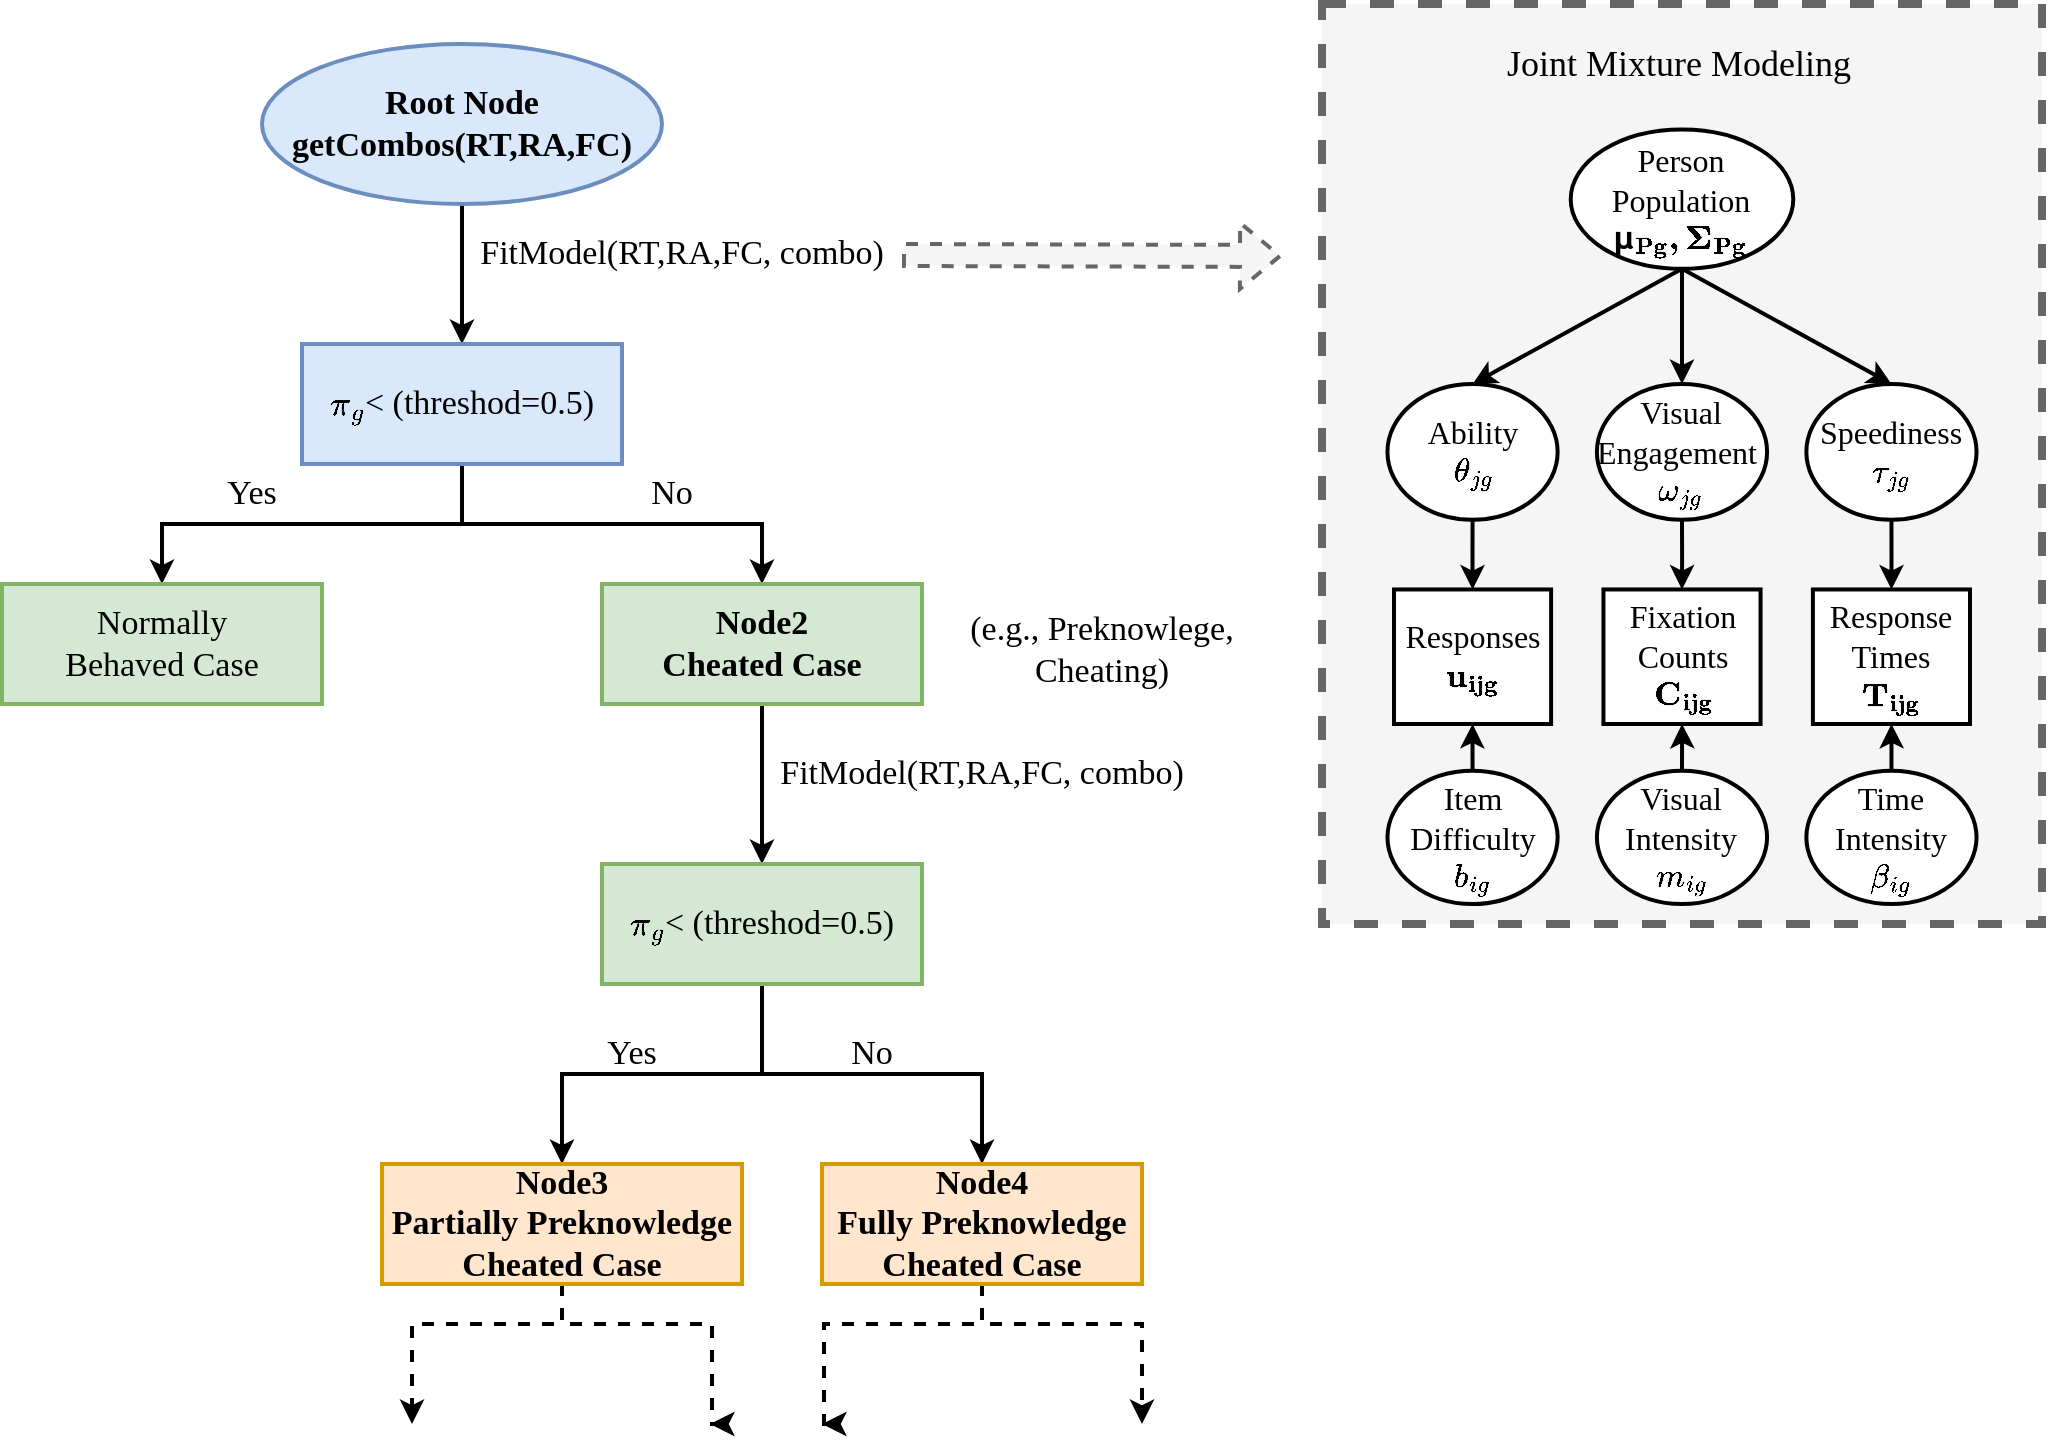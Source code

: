 <mxfile version="24.7.7" pages="3">
  <diagram name="Model Diagram" id="ku3VJI9c7UnODlbMuwZV">
    <mxGraphModel dx="1613" dy="1083" grid="1" gridSize="10" guides="1" tooltips="1" connect="1" arrows="1" fold="1" page="1" pageScale="1" pageWidth="827" pageHeight="1169" math="1" shadow="0">
      <root>
        <mxCell id="0" />
        <mxCell id="1" parent="0" />
        <mxCell id="CMOBdedSrL2Xa0OibJcl-4" value="" style="edgeStyle=orthogonalEdgeStyle;rounded=0;orthogonalLoop=1;jettySize=auto;html=1;fontFamily=Times New Roman;fontSize=17;strokeWidth=2;" parent="1" source="CMOBdedSrL2Xa0OibJcl-1" target="CMOBdedSrL2Xa0OibJcl-3" edge="1">
          <mxGeometry relative="1" as="geometry" />
        </mxCell>
        <mxCell id="CMOBdedSrL2Xa0OibJcl-1" value="Root Node&lt;br style=&quot;font-size: 17px;&quot;&gt;getCombos(RT,RA,FC)" style="ellipse;whiteSpace=wrap;html=1;fontFamily=Times New Roman;fontSize=17;strokeWidth=2;fontStyle=1;fillColor=#dae8fc;strokeColor=#6c8ebf;" parent="1" vertex="1">
          <mxGeometry x="220" y="60" width="200" height="80" as="geometry" />
        </mxCell>
        <mxCell id="CMOBdedSrL2Xa0OibJcl-2" value="FitModel(RT,RA,FC, combo)" style="text;html=1;align=center;verticalAlign=middle;whiteSpace=wrap;rounded=0;fontFamily=Times New Roman;fontSize=17;strokeWidth=2;" parent="1" vertex="1">
          <mxGeometry x="320" y="150" width="220" height="30" as="geometry" />
        </mxCell>
        <mxCell id="CMOBdedSrL2Xa0OibJcl-6" value="" style="edgeStyle=orthogonalEdgeStyle;rounded=0;orthogonalLoop=1;jettySize=auto;html=1;fontFamily=Times New Roman;fontSize=17;strokeWidth=2;" parent="1" source="CMOBdedSrL2Xa0OibJcl-3" target="CMOBdedSrL2Xa0OibJcl-5" edge="1">
          <mxGeometry relative="1" as="geometry" />
        </mxCell>
        <mxCell id="CMOBdedSrL2Xa0OibJcl-8" value="" style="edgeStyle=orthogonalEdgeStyle;rounded=0;orthogonalLoop=1;jettySize=auto;html=1;fontFamily=Times New Roman;fontSize=17;strokeWidth=2;" parent="1" source="CMOBdedSrL2Xa0OibJcl-3" target="CMOBdedSrL2Xa0OibJcl-7" edge="1">
          <mxGeometry relative="1" as="geometry" />
        </mxCell>
        <mxCell id="CMOBdedSrL2Xa0OibJcl-3" value="`\pi_g`&amp;lt; (threshod=0.5)" style="whiteSpace=wrap;html=1;fontSize=17;fontFamily=Times New Roman;strokeWidth=2;fillColor=#dae8fc;strokeColor=#6c8ebf;" parent="1" vertex="1">
          <mxGeometry x="240" y="210" width="160" height="60" as="geometry" />
        </mxCell>
        <mxCell id="CMOBdedSrL2Xa0OibJcl-5" value="Normally&lt;br style=&quot;font-size: 17px;&quot;&gt;Behaved Case" style="whiteSpace=wrap;html=1;fontSize=17;fontFamily=Times New Roman;strokeWidth=2;fillColor=#d5e8d4;strokeColor=#82b366;" parent="1" vertex="1">
          <mxGeometry x="90" y="330" width="160" height="60" as="geometry" />
        </mxCell>
        <mxCell id="CMOBdedSrL2Xa0OibJcl-10" value="" style="edgeStyle=orthogonalEdgeStyle;rounded=0;orthogonalLoop=1;jettySize=auto;html=1;fontFamily=Times New Roman;fontSize=17;strokeWidth=2;" parent="1" source="CMOBdedSrL2Xa0OibJcl-7" target="CMOBdedSrL2Xa0OibJcl-9" edge="1">
          <mxGeometry relative="1" as="geometry" />
        </mxCell>
        <mxCell id="CMOBdedSrL2Xa0OibJcl-7" value="Node2&lt;br style=&quot;font-size: 17px;&quot;&gt;Cheated Case" style="whiteSpace=wrap;html=1;fontSize=17;fontFamily=Times New Roman;strokeWidth=2;fontStyle=1;fillColor=#d5e8d4;strokeColor=#82b366;" parent="1" vertex="1">
          <mxGeometry x="390" y="330" width="160" height="60" as="geometry" />
        </mxCell>
        <mxCell id="CMOBdedSrL2Xa0OibJcl-12" value="" style="edgeStyle=orthogonalEdgeStyle;rounded=0;orthogonalLoop=1;jettySize=auto;html=1;fontFamily=Times New Roman;fontSize=17;strokeWidth=2;" parent="1" source="CMOBdedSrL2Xa0OibJcl-9" target="CMOBdedSrL2Xa0OibJcl-11" edge="1">
          <mxGeometry relative="1" as="geometry" />
        </mxCell>
        <mxCell id="CMOBdedSrL2Xa0OibJcl-14" value="" style="edgeStyle=orthogonalEdgeStyle;rounded=0;orthogonalLoop=1;jettySize=auto;html=1;fontFamily=Times New Roman;fontSize=17;strokeWidth=2;" parent="1" source="CMOBdedSrL2Xa0OibJcl-9" target="CMOBdedSrL2Xa0OibJcl-13" edge="1">
          <mxGeometry relative="1" as="geometry" />
        </mxCell>
        <mxCell id="CMOBdedSrL2Xa0OibJcl-9" value="`\pi_g`&amp;lt; (threshod=0.5)" style="whiteSpace=wrap;html=1;fontSize=17;fontFamily=Times New Roman;strokeWidth=2;fillColor=#d5e8d4;strokeColor=#82b366;" parent="1" vertex="1">
          <mxGeometry x="390" y="470" width="160" height="60" as="geometry" />
        </mxCell>
        <mxCell id="CMOBdedSrL2Xa0OibJcl-29" value="" style="edgeStyle=orthogonalEdgeStyle;rounded=0;orthogonalLoop=1;jettySize=auto;html=1;fontSize=11;strokeWidth=2;dashed=1;" parent="1" source="CMOBdedSrL2Xa0OibJcl-11" edge="1">
          <mxGeometry relative="1" as="geometry">
            <mxPoint x="295" y="750" as="targetPoint" />
            <Array as="points">
              <mxPoint x="370" y="700" />
              <mxPoint x="295" y="700" />
            </Array>
          </mxGeometry>
        </mxCell>
        <mxCell id="CMOBdedSrL2Xa0OibJcl-31" value="" style="edgeStyle=orthogonalEdgeStyle;rounded=0;orthogonalLoop=1;jettySize=auto;html=1;fontSize=11;strokeWidth=2;dashed=1;" parent="1" source="CMOBdedSrL2Xa0OibJcl-11" edge="1">
          <mxGeometry relative="1" as="geometry">
            <mxPoint x="444" y="750" as="targetPoint" />
            <Array as="points">
              <mxPoint x="370" y="700" />
              <mxPoint x="445" y="700" />
              <mxPoint x="445" y="750" />
            </Array>
          </mxGeometry>
        </mxCell>
        <mxCell id="CMOBdedSrL2Xa0OibJcl-11" value="Node3&lt;br style=&quot;font-size: 17px;&quot;&gt;Partially Preknowledge&lt;br style=&quot;font-size: 17px;&quot;&gt;Cheated Case" style="whiteSpace=wrap;html=1;fontSize=17;fontFamily=Times New Roman;strokeWidth=2;fontStyle=1;fillColor=#ffe6cc;strokeColor=#d79b00;" parent="1" vertex="1">
          <mxGeometry x="280" y="620" width="180" height="60" as="geometry" />
        </mxCell>
        <mxCell id="CMOBdedSrL2Xa0OibJcl-39" value="" style="edgeStyle=orthogonalEdgeStyle;rounded=0;orthogonalLoop=1;jettySize=auto;html=1;fontSize=11;strokeWidth=2;dashed=1;" parent="1" source="CMOBdedSrL2Xa0OibJcl-13" edge="1">
          <mxGeometry relative="1" as="geometry">
            <mxPoint x="500" y="750" as="targetPoint" />
            <Array as="points">
              <mxPoint x="580" y="700" />
              <mxPoint x="501" y="700" />
              <mxPoint x="501" y="750" />
            </Array>
          </mxGeometry>
        </mxCell>
        <mxCell id="CMOBdedSrL2Xa0OibJcl-41" value="" style="edgeStyle=orthogonalEdgeStyle;rounded=0;orthogonalLoop=1;jettySize=auto;html=1;fontSize=11;strokeWidth=2;dashed=1;" parent="1" source="CMOBdedSrL2Xa0OibJcl-13" edge="1">
          <mxGeometry relative="1" as="geometry">
            <mxPoint x="660" y="750" as="targetPoint" />
            <Array as="points">
              <mxPoint x="580" y="700" />
              <mxPoint x="660" y="700" />
            </Array>
          </mxGeometry>
        </mxCell>
        <mxCell id="CMOBdedSrL2Xa0OibJcl-13" value="Node4&lt;br style=&quot;font-size: 17px;&quot;&gt;Fully Preknowledge&lt;br style=&quot;font-size: 17px;&quot;&gt;Cheated Case" style="whiteSpace=wrap;html=1;fontSize=17;fontFamily=Times New Roman;strokeWidth=2;fontStyle=1;fillColor=#ffe6cc;strokeColor=#d79b00;" parent="1" vertex="1">
          <mxGeometry x="500" y="620" width="160" height="60" as="geometry" />
        </mxCell>
        <mxCell id="CMOBdedSrL2Xa0OibJcl-15" value="(e.g., Preknowlege, Cheating)" style="text;html=1;align=center;verticalAlign=middle;whiteSpace=wrap;rounded=0;fontFamily=Times New Roman;fontSize=17;strokeWidth=2;" parent="1" vertex="1">
          <mxGeometry x="560" y="350" width="160" height="25" as="geometry" />
        </mxCell>
        <mxCell id="CMOBdedSrL2Xa0OibJcl-16" value="FitModel(RT,RA,FC, combo)" style="text;html=1;align=center;verticalAlign=middle;whiteSpace=wrap;rounded=0;fontFamily=Times New Roman;fontSize=17;strokeWidth=2;" parent="1" vertex="1">
          <mxGeometry x="475" y="410" width="210" height="30" as="geometry" />
        </mxCell>
        <mxCell id="CMOBdedSrL2Xa0OibJcl-18" value="Yes" style="text;html=1;align=center;verticalAlign=middle;whiteSpace=wrap;rounded=0;fontFamily=Times New Roman;fontSize=17;strokeWidth=2;" parent="1" vertex="1">
          <mxGeometry x="190" y="270" width="50" height="30" as="geometry" />
        </mxCell>
        <mxCell id="CMOBdedSrL2Xa0OibJcl-19" value="No" style="text;html=1;align=center;verticalAlign=middle;whiteSpace=wrap;rounded=0;fontFamily=Times New Roman;fontSize=17;strokeWidth=2;" parent="1" vertex="1">
          <mxGeometry x="400" y="270" width="50" height="30" as="geometry" />
        </mxCell>
        <mxCell id="CMOBdedSrL2Xa0OibJcl-20" value="Yes" style="text;html=1;align=center;verticalAlign=middle;whiteSpace=wrap;rounded=0;fontFamily=Times New Roman;fontSize=17;strokeWidth=2;" parent="1" vertex="1">
          <mxGeometry x="380" y="550" width="50" height="30" as="geometry" />
        </mxCell>
        <mxCell id="CMOBdedSrL2Xa0OibJcl-21" value="No" style="text;html=1;align=center;verticalAlign=middle;whiteSpace=wrap;rounded=0;fontFamily=Times New Roman;fontSize=17;strokeWidth=2;" parent="1" vertex="1">
          <mxGeometry x="500" y="550" width="50" height="30" as="geometry" />
        </mxCell>
        <mxCell id="1ayt2ysLPLX0P73qI2RJ-2" value="" style="rounded=0;whiteSpace=wrap;html=1;strokeWidth=4;fillColor=#f5f5f5;dashed=1;shadow=0;fontColor=#333333;strokeColor=#666666;" vertex="1" parent="1">
          <mxGeometry x="750" y="40" width="360" height="460" as="geometry" />
        </mxCell>
        <mxCell id="1ayt2ysLPLX0P73qI2RJ-3" value="" style="rounded=0;orthogonalLoop=1;jettySize=auto;html=1;strokeWidth=2;entryX=0.5;entryY=0;entryDx=0;entryDy=0;exitX=0.5;exitY=1;exitDx=0;exitDy=0;" edge="1" parent="1" source="1ayt2ysLPLX0P73qI2RJ-6" target="1ayt2ysLPLX0P73qI2RJ-8">
          <mxGeometry relative="1" as="geometry" />
        </mxCell>
        <mxCell id="1ayt2ysLPLX0P73qI2RJ-4" style="rounded=0;orthogonalLoop=1;jettySize=auto;html=1;entryX=0.5;entryY=0;entryDx=0;entryDy=0;strokeWidth=2;exitX=0.5;exitY=1;exitDx=0;exitDy=0;" edge="1" parent="1" source="1ayt2ysLPLX0P73qI2RJ-6" target="1ayt2ysLPLX0P73qI2RJ-10">
          <mxGeometry relative="1" as="geometry" />
        </mxCell>
        <mxCell id="1ayt2ysLPLX0P73qI2RJ-5" style="rounded=0;orthogonalLoop=1;jettySize=auto;html=1;entryX=0.5;entryY=0;entryDx=0;entryDy=0;strokeWidth=2;exitX=0.5;exitY=1;exitDx=0;exitDy=0;" edge="1" parent="1" source="1ayt2ysLPLX0P73qI2RJ-6" target="1ayt2ysLPLX0P73qI2RJ-12">
          <mxGeometry relative="1" as="geometry" />
        </mxCell>
        <mxCell id="1ayt2ysLPLX0P73qI2RJ-6" value="&lt;font style=&quot;font-size: 16px;&quot; face=&quot;Times New Roman&quot;&gt;Person &lt;br style=&quot;font-size: 16px;&quot;&gt;Population&lt;/font&gt;&lt;div style=&quot;font-size: 16px;&quot;&gt;&lt;font style=&quot;font-size: 16px;&quot; face=&quot;Times New Roman&quot;&gt;`\mathbf{\mu_{Pg},\Sigma_{Pg}}`&lt;/font&gt;&lt;/div&gt;" style="ellipse;whiteSpace=wrap;html=1;fontSize=16;strokeWidth=2;" vertex="1" parent="1">
          <mxGeometry x="874.364" y="102.727" width="111.273" height="69.697" as="geometry" />
        </mxCell>
        <mxCell id="1ayt2ysLPLX0P73qI2RJ-7" value="" style="edgeStyle=orthogonalEdgeStyle;rounded=0;orthogonalLoop=1;jettySize=auto;html=1;strokeWidth=2;" edge="1" parent="1" source="1ayt2ysLPLX0P73qI2RJ-8" target="1ayt2ysLPLX0P73qI2RJ-13">
          <mxGeometry relative="1" as="geometry" />
        </mxCell>
        <mxCell id="1ayt2ysLPLX0P73qI2RJ-8" value="&lt;font style=&quot;font-size: 16px;&quot; face=&quot;Times New Roman&quot;&gt;Ability&lt;br style=&quot;font-size: 16px;&quot;&gt;`\theta_{jg}`&lt;/font&gt;" style="ellipse;whiteSpace=wrap;html=1;fontSize=16;strokeWidth=2;" vertex="1" parent="1">
          <mxGeometry x="782.73" y="230" width="85.09" height="67.88" as="geometry" />
        </mxCell>
        <mxCell id="1ayt2ysLPLX0P73qI2RJ-9" style="edgeStyle=orthogonalEdgeStyle;rounded=0;orthogonalLoop=1;jettySize=auto;html=1;entryX=0.5;entryY=0;entryDx=0;entryDy=0;strokeWidth=2;" edge="1" parent="1" source="1ayt2ysLPLX0P73qI2RJ-10" target="1ayt2ysLPLX0P73qI2RJ-14">
          <mxGeometry relative="1" as="geometry" />
        </mxCell>
        <mxCell id="1ayt2ysLPLX0P73qI2RJ-10" value="&lt;font style=&quot;font-size: 16px;&quot; face=&quot;Times New Roman&quot;&gt;Visual&lt;br style=&quot;font-size: 16px;&quot;&gt;Engagement&amp;nbsp;&lt;br style=&quot;font-size: 16px;&quot;&gt;`\omega_{jg}`&lt;/font&gt;" style="ellipse;whiteSpace=wrap;html=1;fontSize=16;strokeWidth=2;" vertex="1" parent="1">
          <mxGeometry x="887.45" y="230" width="85.09" height="67.88" as="geometry" />
        </mxCell>
        <mxCell id="1ayt2ysLPLX0P73qI2RJ-11" style="edgeStyle=orthogonalEdgeStyle;rounded=0;orthogonalLoop=1;jettySize=auto;html=1;entryX=0.5;entryY=0;entryDx=0;entryDy=0;strokeWidth=2;" edge="1" parent="1" source="1ayt2ysLPLX0P73qI2RJ-12" target="1ayt2ysLPLX0P73qI2RJ-15">
          <mxGeometry relative="1" as="geometry" />
        </mxCell>
        <mxCell id="1ayt2ysLPLX0P73qI2RJ-12" value="&lt;font style=&quot;font-size: 16px;&quot; face=&quot;Times New Roman&quot;&gt;Speediness&lt;br style=&quot;font-size: 16px;&quot;&gt;`\tau_{jg}`&lt;/font&gt;" style="ellipse;whiteSpace=wrap;html=1;fontSize=16;strokeWidth=2;" vertex="1" parent="1">
          <mxGeometry x="992.18" y="230" width="85.09" height="67.88" as="geometry" />
        </mxCell>
        <mxCell id="1ayt2ysLPLX0P73qI2RJ-13" value="Responses&lt;br style=&quot;font-size: 16px;&quot;&gt;`\mathbf{u_{ijg}}`" style="whiteSpace=wrap;html=1;fontSize=16;strokeWidth=2;fontFamily=Times New Roman;" vertex="1" parent="1">
          <mxGeometry x="786" y="332.73" width="78.55" height="67.27" as="geometry" />
        </mxCell>
        <mxCell id="1ayt2ysLPLX0P73qI2RJ-14" value="Fixation Counts&lt;br style=&quot;font-size: 16px;&quot;&gt;`\mathbf{C_{ijg}}`" style="whiteSpace=wrap;html=1;fontSize=16;strokeWidth=2;fontFamily=Times New Roman;" vertex="1" parent="1">
          <mxGeometry x="890.73" y="332.73" width="78.55" height="67.27" as="geometry" />
        </mxCell>
        <mxCell id="1ayt2ysLPLX0P73qI2RJ-15" value="Response Times&lt;br style=&quot;font-size: 16px;&quot;&gt;`\mathbf{T_{ijg}}`" style="whiteSpace=wrap;html=1;fontSize=16;strokeWidth=2;fontFamily=Times New Roman;" vertex="1" parent="1">
          <mxGeometry x="995.45" y="332.73" width="78.55" height="67.27" as="geometry" />
        </mxCell>
        <mxCell id="1ayt2ysLPLX0P73qI2RJ-16" style="edgeStyle=orthogonalEdgeStyle;rounded=0;orthogonalLoop=1;jettySize=auto;html=1;entryX=0.5;entryY=1;entryDx=0;entryDy=0;strokeWidth=2;" edge="1" parent="1" source="1ayt2ysLPLX0P73qI2RJ-17" target="1ayt2ysLPLX0P73qI2RJ-13">
          <mxGeometry relative="1" as="geometry" />
        </mxCell>
        <mxCell id="1ayt2ysLPLX0P73qI2RJ-17" value="&lt;font style=&quot;font-size: 16px;&quot; face=&quot;Times New Roman&quot;&gt;Item&lt;br style=&quot;font-size: 16px;&quot;&gt;Difficulty&lt;br style=&quot;font-size: 16px;&quot;&gt;`\b_{ig}`&lt;/font&gt;" style="ellipse;whiteSpace=wrap;html=1;fontSize=16;strokeWidth=2;" vertex="1" parent="1">
          <mxGeometry x="782.73" y="423.33" width="85.09" height="66.67" as="geometry" />
        </mxCell>
        <mxCell id="1ayt2ysLPLX0P73qI2RJ-18" style="edgeStyle=orthogonalEdgeStyle;rounded=0;orthogonalLoop=1;jettySize=auto;html=1;entryX=0.5;entryY=1;entryDx=0;entryDy=0;strokeWidth=2;" edge="1" parent="1" source="1ayt2ysLPLX0P73qI2RJ-19" target="1ayt2ysLPLX0P73qI2RJ-14">
          <mxGeometry relative="1" as="geometry" />
        </mxCell>
        <mxCell id="1ayt2ysLPLX0P73qI2RJ-19" value="&lt;span style=&quot;font-family: &amp;quot;Times New Roman&amp;quot;; font-size: 16px;&quot;&gt;Visual&lt;/span&gt;&lt;br style=&quot;font-family: &amp;quot;Times New Roman&amp;quot;; font-size: 16px;&quot;&gt;&lt;font style=&quot;font-size: 16px;&quot; face=&quot;Times New Roman&quot;&gt;Intensity&lt;/font&gt;&lt;br style=&quot;font-family: &amp;quot;Times New Roman&amp;quot;; font-size: 16px;&quot;&gt;&lt;span style=&quot;font-family: &amp;quot;Times New Roman&amp;quot;; font-size: 16px;&quot;&gt;`\m_{ig}`&lt;/span&gt;" style="ellipse;whiteSpace=wrap;html=1;fontSize=16;strokeWidth=2;" vertex="1" parent="1">
          <mxGeometry x="887.45" y="423.33" width="85.09" height="66.67" as="geometry" />
        </mxCell>
        <mxCell id="1ayt2ysLPLX0P73qI2RJ-20" style="edgeStyle=orthogonalEdgeStyle;rounded=0;orthogonalLoop=1;jettySize=auto;html=1;entryX=0.5;entryY=1;entryDx=0;entryDy=0;strokeWidth=2;" edge="1" parent="1" source="1ayt2ysLPLX0P73qI2RJ-21" target="1ayt2ysLPLX0P73qI2RJ-15">
          <mxGeometry relative="1" as="geometry" />
        </mxCell>
        <mxCell id="1ayt2ysLPLX0P73qI2RJ-21" value="&lt;font style=&quot;font-size: 16px;&quot; face=&quot;Times New Roman&quot;&gt;Time&lt;/font&gt;&lt;br style=&quot;font-family: &amp;quot;Times New Roman&amp;quot;; font-size: 16px;&quot;&gt;&lt;font style=&quot;font-size: 16px;&quot; face=&quot;Times New Roman&quot;&gt;Intensity&lt;/font&gt;&lt;br style=&quot;font-family: &amp;quot;Times New Roman&amp;quot;; font-size: 16px;&quot;&gt;&lt;span style=&quot;font-family: &amp;quot;Times New Roman&amp;quot;; font-size: 16px;&quot;&gt;`\beta_{ig}`&lt;/span&gt;" style="ellipse;whiteSpace=wrap;html=1;fontSize=16;strokeWidth=2;" vertex="1" parent="1">
          <mxGeometry x="992.18" y="423.33" width="85.09" height="66.67" as="geometry" />
        </mxCell>
        <mxCell id="1ayt2ysLPLX0P73qI2RJ-22" value="Joint Mixture Modeling" style="text;html=1;align=center;verticalAlign=middle;whiteSpace=wrap;rounded=0;strokeWidth=1;fontSize=18;fontFamily=Times New Roman;" vertex="1" parent="1">
          <mxGeometry x="836.73" y="60.91" width="183.27" height="19.09" as="geometry" />
        </mxCell>
        <mxCell id="1ayt2ysLPLX0P73qI2RJ-25" value="" style="shape=flexArrow;endArrow=classic;html=1;rounded=0;dashed=1;strokeWidth=2;exitX=1;exitY=0.25;exitDx=0;exitDy=0;fillColor=#f5f5f5;strokeColor=#666666;" edge="1" parent="1">
          <mxGeometry width="50" height="50" relative="1" as="geometry">
            <mxPoint x="540.0" y="165.5" as="sourcePoint" />
            <mxPoint x="730" y="166" as="targetPoint" />
          </mxGeometry>
        </mxCell>
      </root>
    </mxGraphModel>
  </diagram>
  <diagram id="emMnHt2xpS3r89TOOiFs" name="Joint Mixture Model">
    <mxGraphModel dx="141" dy="650" grid="1" gridSize="10" guides="1" tooltips="1" connect="1" arrows="1" fold="1" page="1" pageScale="1" pageWidth="827" pageHeight="1169" math="1" shadow="0">
      <root>
        <mxCell id="0" />
        <mxCell id="1" parent="0" />
        <mxCell id="hSbfYCOrTLvdzS5Nhv8W-3" value="" style="group" vertex="1" connectable="0" parent="1">
          <mxGeometry x="1020" y="110" width="550" height="660" as="geometry" />
        </mxCell>
        <mxCell id="hSbfYCOrTLvdzS5Nhv8W-1" value="" style="rounded=1;whiteSpace=wrap;html=1;strokeWidth=4;fillColor=none;dashed=1;shadow=0;" vertex="1" parent="hSbfYCOrTLvdzS5Nhv8W-3">
          <mxGeometry width="550" height="660" as="geometry" />
        </mxCell>
        <mxCell id="6rod3PCQiAoxj2vZqIgt-3" value="" style="rounded=0;orthogonalLoop=1;jettySize=auto;html=1;strokeWidth=2;entryX=0.5;entryY=0;entryDx=0;entryDy=0;exitX=0.5;exitY=1;exitDx=0;exitDy=0;" parent="hSbfYCOrTLvdzS5Nhv8W-3" source="6rod3PCQiAoxj2vZqIgt-1" target="6rod3PCQiAoxj2vZqIgt-2" edge="1">
          <mxGeometry relative="1" as="geometry" />
        </mxCell>
        <mxCell id="6rod3PCQiAoxj2vZqIgt-6" style="rounded=0;orthogonalLoop=1;jettySize=auto;html=1;entryX=0.5;entryY=0;entryDx=0;entryDy=0;strokeWidth=2;exitX=0.5;exitY=1;exitDx=0;exitDy=0;" parent="hSbfYCOrTLvdzS5Nhv8W-3" source="6rod3PCQiAoxj2vZqIgt-1" target="6rod3PCQiAoxj2vZqIgt-5" edge="1">
          <mxGeometry relative="1" as="geometry" />
        </mxCell>
        <mxCell id="6rod3PCQiAoxj2vZqIgt-8" style="rounded=0;orthogonalLoop=1;jettySize=auto;html=1;entryX=0.5;entryY=0;entryDx=0;entryDy=0;strokeWidth=2;exitX=0.5;exitY=1;exitDx=0;exitDy=0;" parent="hSbfYCOrTLvdzS5Nhv8W-3" source="6rod3PCQiAoxj2vZqIgt-1" target="6rod3PCQiAoxj2vZqIgt-7" edge="1">
          <mxGeometry relative="1" as="geometry" />
        </mxCell>
        <mxCell id="6rod3PCQiAoxj2vZqIgt-1" value="&lt;font style=&quot;font-size: 16px;&quot; face=&quot;Times New Roman&quot;&gt;Person &lt;br&gt;Population&lt;/font&gt;&lt;div&gt;&lt;font style=&quot;&quot; face=&quot;Times New Roman&quot;&gt;`\mathbf{\mu_{Pg},\Sigma_{Pg}}`&lt;/font&gt;&lt;/div&gt;" style="ellipse;whiteSpace=wrap;html=1;fontSize=16;strokeWidth=2;" parent="hSbfYCOrTLvdzS5Nhv8W-3" vertex="1">
          <mxGeometry x="190" y="90" width="170" height="100" as="geometry" />
        </mxCell>
        <mxCell id="6rod3PCQiAoxj2vZqIgt-10" value="" style="edgeStyle=orthogonalEdgeStyle;rounded=0;orthogonalLoop=1;jettySize=auto;html=1;strokeWidth=2;" parent="hSbfYCOrTLvdzS5Nhv8W-3" source="6rod3PCQiAoxj2vZqIgt-2" target="6rod3PCQiAoxj2vZqIgt-9" edge="1">
          <mxGeometry relative="1" as="geometry" />
        </mxCell>
        <mxCell id="6rod3PCQiAoxj2vZqIgt-2" value="&lt;font face=&quot;Times New Roman&quot;&gt;Ability&lt;br&gt;`\theta_{jg}`&lt;/font&gt;" style="ellipse;whiteSpace=wrap;html=1;fontSize=16;strokeWidth=2;" parent="hSbfYCOrTLvdzS5Nhv8W-3" vertex="1">
          <mxGeometry x="50" y="290" width="130" height="80" as="geometry" />
        </mxCell>
        <mxCell id="6rod3PCQiAoxj2vZqIgt-12" style="edgeStyle=orthogonalEdgeStyle;rounded=0;orthogonalLoop=1;jettySize=auto;html=1;entryX=0.5;entryY=0;entryDx=0;entryDy=0;strokeWidth=2;" parent="hSbfYCOrTLvdzS5Nhv8W-3" source="6rod3PCQiAoxj2vZqIgt-5" target="6rod3PCQiAoxj2vZqIgt-11" edge="1">
          <mxGeometry relative="1" as="geometry" />
        </mxCell>
        <mxCell id="6rod3PCQiAoxj2vZqIgt-5" value="&lt;font face=&quot;Times New Roman&quot;&gt;Visual&lt;br&gt;Engagement&amp;nbsp;&lt;br&gt;`\omega_{jg}`&lt;/font&gt;" style="ellipse;whiteSpace=wrap;html=1;fontSize=16;strokeWidth=2;" parent="hSbfYCOrTLvdzS5Nhv8W-3" vertex="1">
          <mxGeometry x="210" y="290" width="130" height="80" as="geometry" />
        </mxCell>
        <mxCell id="6rod3PCQiAoxj2vZqIgt-14" style="edgeStyle=orthogonalEdgeStyle;rounded=0;orthogonalLoop=1;jettySize=auto;html=1;entryX=0.5;entryY=0;entryDx=0;entryDy=0;strokeWidth=2;" parent="hSbfYCOrTLvdzS5Nhv8W-3" source="6rod3PCQiAoxj2vZqIgt-7" target="6rod3PCQiAoxj2vZqIgt-13" edge="1">
          <mxGeometry relative="1" as="geometry" />
        </mxCell>
        <mxCell id="6rod3PCQiAoxj2vZqIgt-7" value="&lt;font face=&quot;Times New Roman&quot;&gt;Speediness&lt;br&gt;`\tau_{jg}`&lt;/font&gt;" style="ellipse;whiteSpace=wrap;html=1;fontSize=16;strokeWidth=2;" parent="hSbfYCOrTLvdzS5Nhv8W-3" vertex="1">
          <mxGeometry x="370" y="290" width="130" height="80" as="geometry" />
        </mxCell>
        <mxCell id="6rod3PCQiAoxj2vZqIgt-9" value="Responses&lt;br&gt;`\mathbf{u_{ijg}}`" style="whiteSpace=wrap;html=1;fontSize=16;strokeWidth=2;fontFamily=Times New Roman;" parent="hSbfYCOrTLvdzS5Nhv8W-3" vertex="1">
          <mxGeometry x="55" y="420" width="120" height="60" as="geometry" />
        </mxCell>
        <mxCell id="6rod3PCQiAoxj2vZqIgt-11" value="Fixation Counts&lt;br&gt;`\mathbf{C_{ijg}}`" style="whiteSpace=wrap;html=1;fontSize=16;strokeWidth=2;fontFamily=Times New Roman;" parent="hSbfYCOrTLvdzS5Nhv8W-3" vertex="1">
          <mxGeometry x="215" y="420" width="120" height="60" as="geometry" />
        </mxCell>
        <mxCell id="6rod3PCQiAoxj2vZqIgt-13" value="Response Times&lt;br&gt;`\mathbf{T_{ijg}}`" style="whiteSpace=wrap;html=1;fontSize=16;strokeWidth=2;fontFamily=Times New Roman;" parent="hSbfYCOrTLvdzS5Nhv8W-3" vertex="1">
          <mxGeometry x="375" y="420" width="120" height="60" as="geometry" />
        </mxCell>
        <mxCell id="6rod3PCQiAoxj2vZqIgt-18" style="edgeStyle=orthogonalEdgeStyle;rounded=0;orthogonalLoop=1;jettySize=auto;html=1;entryX=0.5;entryY=1;entryDx=0;entryDy=0;strokeWidth=2;" parent="hSbfYCOrTLvdzS5Nhv8W-3" source="6rod3PCQiAoxj2vZqIgt-15" target="6rod3PCQiAoxj2vZqIgt-9" edge="1">
          <mxGeometry relative="1" as="geometry" />
        </mxCell>
        <mxCell id="6rod3PCQiAoxj2vZqIgt-15" value="&lt;font face=&quot;Times New Roman&quot;&gt;Item&lt;br&gt;Difficulty&lt;br&gt;`\b_{ig}`&lt;/font&gt;" style="ellipse;whiteSpace=wrap;html=1;fontSize=16;strokeWidth=2;" parent="hSbfYCOrTLvdzS5Nhv8W-3" vertex="1">
          <mxGeometry x="50" y="550" width="130" height="80" as="geometry" />
        </mxCell>
        <mxCell id="6rod3PCQiAoxj2vZqIgt-19" style="edgeStyle=orthogonalEdgeStyle;rounded=0;orthogonalLoop=1;jettySize=auto;html=1;entryX=0.5;entryY=1;entryDx=0;entryDy=0;strokeWidth=2;" parent="hSbfYCOrTLvdzS5Nhv8W-3" source="6rod3PCQiAoxj2vZqIgt-16" target="6rod3PCQiAoxj2vZqIgt-11" edge="1">
          <mxGeometry relative="1" as="geometry" />
        </mxCell>
        <mxCell id="6rod3PCQiAoxj2vZqIgt-16" value="&lt;span style=&quot;font-family: &amp;quot;Times New Roman&amp;quot;;&quot;&gt;Visual&lt;/span&gt;&lt;br style=&quot;font-family: &amp;quot;Times New Roman&amp;quot;;&quot;&gt;&lt;font face=&quot;Times New Roman&quot;&gt;Intensity&lt;/font&gt;&lt;br style=&quot;font-family: &amp;quot;Times New Roman&amp;quot;;&quot;&gt;&lt;span style=&quot;font-family: &amp;quot;Times New Roman&amp;quot;;&quot;&gt;`\m_{ig}`&lt;/span&gt;" style="ellipse;whiteSpace=wrap;html=1;fontSize=16;strokeWidth=2;" parent="hSbfYCOrTLvdzS5Nhv8W-3" vertex="1">
          <mxGeometry x="210" y="550" width="130" height="80" as="geometry" />
        </mxCell>
        <mxCell id="6rod3PCQiAoxj2vZqIgt-20" style="edgeStyle=orthogonalEdgeStyle;rounded=0;orthogonalLoop=1;jettySize=auto;html=1;entryX=0.5;entryY=1;entryDx=0;entryDy=0;strokeWidth=2;" parent="hSbfYCOrTLvdzS5Nhv8W-3" source="6rod3PCQiAoxj2vZqIgt-17" target="6rod3PCQiAoxj2vZqIgt-13" edge="1">
          <mxGeometry relative="1" as="geometry" />
        </mxCell>
        <mxCell id="6rod3PCQiAoxj2vZqIgt-17" value="&lt;font face=&quot;Times New Roman&quot;&gt;Time&lt;/font&gt;&lt;br style=&quot;font-family: &amp;quot;Times New Roman&amp;quot;;&quot;&gt;&lt;font face=&quot;Times New Roman&quot;&gt;Intensity&lt;/font&gt;&lt;br style=&quot;font-family: &amp;quot;Times New Roman&amp;quot;;&quot;&gt;&lt;span style=&quot;font-family: &amp;quot;Times New Roman&amp;quot;;&quot;&gt;`\beta_{ig}`&lt;/span&gt;" style="ellipse;whiteSpace=wrap;html=1;fontSize=16;strokeWidth=2;" parent="hSbfYCOrTLvdzS5Nhv8W-3" vertex="1">
          <mxGeometry x="370" y="550" width="130" height="80" as="geometry" />
        </mxCell>
        <mxCell id="hSbfYCOrTLvdzS5Nhv8W-2" value="Joint Mixture Modeling" style="text;html=1;align=center;verticalAlign=middle;whiteSpace=wrap;rounded=0;strokeWidth=1;fontSize=23;fontFamily=Times New Roman;" vertex="1" parent="hSbfYCOrTLvdzS5Nhv8W-3">
          <mxGeometry x="132.5" y="30" width="285" height="30" as="geometry" />
        </mxCell>
      </root>
    </mxGraphModel>
  </diagram>
  <diagram id="6W1ZkhTTIcuulCI0Bufv" name="Page-3">
    <mxGraphModel dx="1760" dy="1182" grid="1" gridSize="10" guides="1" tooltips="1" connect="1" arrows="1" fold="1" page="1" pageScale="1" pageWidth="827" pageHeight="1169" math="1" shadow="0">
      <root>
        <mxCell id="0" />
        <mxCell id="1" parent="0" />
        <mxCell id="0LaXCzLoUNPG1Q5qF1Bk-1" value="" style="edgeStyle=orthogonalEdgeStyle;rounded=0;orthogonalLoop=1;jettySize=auto;html=1;fontFamily=Times New Roman;fontSize=17;strokeWidth=2;" edge="1" parent="1" source="0LaXCzLoUNPG1Q5qF1Bk-2" target="0LaXCzLoUNPG1Q5qF1Bk-6">
          <mxGeometry relative="1" as="geometry" />
        </mxCell>
        <mxCell id="0LaXCzLoUNPG1Q5qF1Bk-2" value="Root Node&lt;br style=&quot;font-size: 17px;&quot;&gt;getCombos(RT,RA,FC)" style="ellipse;whiteSpace=wrap;html=1;fontFamily=Times New Roman;fontSize=17;strokeWidth=2;fontStyle=1;fillColor=#dae8fc;strokeColor=#6c8ebf;" vertex="1" parent="1">
          <mxGeometry x="220" y="60" width="200" height="80" as="geometry" />
        </mxCell>
        <mxCell id="0LaXCzLoUNPG1Q5qF1Bk-3" value="FitModel(RT,RA,FC, combo)" style="text;html=1;align=center;verticalAlign=middle;whiteSpace=wrap;rounded=0;fontFamily=Times New Roman;fontSize=17;strokeWidth=2;" vertex="1" parent="1">
          <mxGeometry x="320" y="174" width="220" height="30" as="geometry" />
        </mxCell>
        <mxCell id="0LaXCzLoUNPG1Q5qF1Bk-4" value="" style="edgeStyle=orthogonalEdgeStyle;rounded=0;orthogonalLoop=1;jettySize=auto;html=1;fontFamily=Times New Roman;fontSize=17;strokeWidth=2;" edge="1" parent="1" source="0LaXCzLoUNPG1Q5qF1Bk-6" target="0LaXCzLoUNPG1Q5qF1Bk-7">
          <mxGeometry relative="1" as="geometry" />
        </mxCell>
        <mxCell id="0LaXCzLoUNPG1Q5qF1Bk-5" value="" style="edgeStyle=orthogonalEdgeStyle;rounded=0;orthogonalLoop=1;jettySize=auto;html=1;fontFamily=Times New Roman;fontSize=17;strokeWidth=2;" edge="1" parent="1" source="0LaXCzLoUNPG1Q5qF1Bk-6" target="0LaXCzLoUNPG1Q5qF1Bk-9">
          <mxGeometry relative="1" as="geometry" />
        </mxCell>
        <mxCell id="0LaXCzLoUNPG1Q5qF1Bk-6" value="`\pi_g`&amp;lt; (threshod=0.5)" style="whiteSpace=wrap;html=1;fontSize=17;fontFamily=Times New Roman;strokeWidth=2;fillColor=#dae8fc;strokeColor=#6c8ebf;" vertex="1" parent="1">
          <mxGeometry x="240" y="236" width="160" height="60" as="geometry" />
        </mxCell>
        <mxCell id="0LaXCzLoUNPG1Q5qF1Bk-7" value="Normally&lt;br style=&quot;font-size: 17px;&quot;&gt;Behaved Case" style="whiteSpace=wrap;html=1;fontSize=17;fontFamily=Times New Roman;strokeWidth=2;fillColor=#d5e8d4;strokeColor=#82b366;" vertex="1" parent="1">
          <mxGeometry x="90" y="391" width="160" height="60" as="geometry" />
        </mxCell>
        <mxCell id="0LaXCzLoUNPG1Q5qF1Bk-8" value="" style="edgeStyle=orthogonalEdgeStyle;rounded=0;orthogonalLoop=1;jettySize=auto;html=1;fontFamily=Times New Roman;fontSize=17;strokeWidth=2;" edge="1" parent="1" source="0LaXCzLoUNPG1Q5qF1Bk-9" target="0LaXCzLoUNPG1Q5qF1Bk-12">
          <mxGeometry relative="1" as="geometry" />
        </mxCell>
        <mxCell id="0LaXCzLoUNPG1Q5qF1Bk-9" value="Node2&lt;br style=&quot;font-size: 17px;&quot;&gt;Cheated Case" style="whiteSpace=wrap;html=1;fontSize=17;fontFamily=Times New Roman;strokeWidth=2;fontStyle=1;fillColor=#d5e8d4;strokeColor=#82b366;" vertex="1" parent="1">
          <mxGeometry x="390" y="391" width="160" height="60" as="geometry" />
        </mxCell>
        <mxCell id="0LaXCzLoUNPG1Q5qF1Bk-10" value="" style="edgeStyle=orthogonalEdgeStyle;rounded=0;orthogonalLoop=1;jettySize=auto;html=1;fontFamily=Times New Roman;fontSize=17;strokeWidth=2;" edge="1" parent="1" source="0LaXCzLoUNPG1Q5qF1Bk-12" target="0LaXCzLoUNPG1Q5qF1Bk-15">
          <mxGeometry relative="1" as="geometry" />
        </mxCell>
        <mxCell id="0LaXCzLoUNPG1Q5qF1Bk-11" value="" style="edgeStyle=orthogonalEdgeStyle;rounded=0;orthogonalLoop=1;jettySize=auto;html=1;fontFamily=Times New Roman;fontSize=17;strokeWidth=2;" edge="1" parent="1" source="0LaXCzLoUNPG1Q5qF1Bk-12" target="0LaXCzLoUNPG1Q5qF1Bk-18">
          <mxGeometry relative="1" as="geometry" />
        </mxCell>
        <mxCell id="0LaXCzLoUNPG1Q5qF1Bk-12" value="`\pi_g`&amp;lt; (threshod=0.5)" style="whiteSpace=wrap;html=1;fontSize=17;fontFamily=Times New Roman;strokeWidth=2;fillColor=#d5e8d4;strokeColor=#82b366;" vertex="1" parent="1">
          <mxGeometry x="390" y="546" width="160" height="60" as="geometry" />
        </mxCell>
        <mxCell id="0LaXCzLoUNPG1Q5qF1Bk-13" value="" style="edgeStyle=orthogonalEdgeStyle;rounded=0;orthogonalLoop=1;jettySize=auto;html=1;fontSize=11;strokeWidth=2;dashed=1;" edge="1" parent="1">
          <mxGeometry relative="1" as="geometry">
            <mxPoint x="295" y="877" as="targetPoint" />
            <Array as="points">
              <mxPoint x="370" y="827" />
              <mxPoint x="295" y="827" />
            </Array>
            <mxPoint x="370" y="807" as="sourcePoint" />
          </mxGeometry>
        </mxCell>
        <mxCell id="0LaXCzLoUNPG1Q5qF1Bk-14" value="" style="edgeStyle=orthogonalEdgeStyle;rounded=0;orthogonalLoop=1;jettySize=auto;html=1;fontSize=11;strokeWidth=2;dashed=1;exitX=0.5;exitY=1;exitDx=0;exitDy=0;" edge="1" parent="1" source="0LaXCzLoUNPG1Q5qF1Bk-15">
          <mxGeometry relative="1" as="geometry">
            <mxPoint x="444" y="877" as="targetPoint" />
            <Array as="points">
              <mxPoint x="370" y="827" />
              <mxPoint x="445" y="827" />
              <mxPoint x="445" y="877" />
            </Array>
            <mxPoint x="370" y="807" as="sourcePoint" />
          </mxGeometry>
        </mxCell>
        <mxCell id="0LaXCzLoUNPG1Q5qF1Bk-15" value="Node3&lt;br style=&quot;font-size: 17px;&quot;&gt;Partially Preknowledge&lt;br style=&quot;font-size: 17px;&quot;&gt;Cheated Case" style="whiteSpace=wrap;html=1;fontSize=17;fontFamily=Times New Roman;strokeWidth=2;fontStyle=1;fillColor=#ffe6cc;strokeColor=#d79b00;" vertex="1" parent="1">
          <mxGeometry x="280" y="726" width="180" height="60" as="geometry" />
        </mxCell>
        <mxCell id="0LaXCzLoUNPG1Q5qF1Bk-16" value="" style="edgeStyle=orthogonalEdgeStyle;rounded=0;orthogonalLoop=1;jettySize=auto;html=1;fontSize=11;strokeWidth=2;dashed=1;" edge="1" parent="1">
          <mxGeometry relative="1" as="geometry">
            <mxPoint x="500" y="877" as="targetPoint" />
            <Array as="points">
              <mxPoint x="580" y="827" />
              <mxPoint x="501" y="827" />
              <mxPoint x="501" y="877" />
            </Array>
            <mxPoint x="580" y="807" as="sourcePoint" />
          </mxGeometry>
        </mxCell>
        <mxCell id="0LaXCzLoUNPG1Q5qF1Bk-17" value="" style="edgeStyle=orthogonalEdgeStyle;rounded=0;orthogonalLoop=1;jettySize=auto;html=1;fontSize=11;strokeWidth=2;dashed=1;exitX=0.5;exitY=1;exitDx=0;exitDy=0;" edge="1" parent="1" source="0LaXCzLoUNPG1Q5qF1Bk-18">
          <mxGeometry relative="1" as="geometry">
            <mxPoint x="660" y="877" as="targetPoint" />
            <Array as="points">
              <mxPoint x="580" y="827" />
              <mxPoint x="660" y="827" />
            </Array>
            <mxPoint x="580" y="807" as="sourcePoint" />
          </mxGeometry>
        </mxCell>
        <mxCell id="0LaXCzLoUNPG1Q5qF1Bk-18" value="Node4&lt;br style=&quot;font-size: 17px;&quot;&gt;Fully Preknowledge&lt;br style=&quot;font-size: 17px;&quot;&gt;Cheated Case" style="whiteSpace=wrap;html=1;fontSize=17;fontFamily=Times New Roman;strokeWidth=2;fontStyle=1;fillColor=#ffe6cc;strokeColor=#d79b00;" vertex="1" parent="1">
          <mxGeometry x="500" y="726" width="160" height="60" as="geometry" />
        </mxCell>
        <mxCell id="0LaXCzLoUNPG1Q5qF1Bk-19" value="(e.g., Preknowlege, Cheating)" style="text;html=1;align=center;verticalAlign=middle;whiteSpace=wrap;rounded=0;fontFamily=Times New Roman;fontSize=17;strokeWidth=2;" vertex="1" parent="1">
          <mxGeometry x="560" y="411" width="160" height="25" as="geometry" />
        </mxCell>
        <mxCell id="0LaXCzLoUNPG1Q5qF1Bk-20" value="FitModel(RT,RA,FC, combo)" style="text;html=1;align=center;verticalAlign=middle;whiteSpace=wrap;rounded=0;fontFamily=Times New Roman;fontSize=17;strokeWidth=2;" vertex="1" parent="1">
          <mxGeometry x="475" y="486" width="210" height="30" as="geometry" />
        </mxCell>
        <mxCell id="0LaXCzLoUNPG1Q5qF1Bk-21" value="Yes" style="text;html=1;align=center;verticalAlign=middle;whiteSpace=wrap;rounded=0;fontFamily=Times New Roman;fontSize=17;strokeWidth=2;" vertex="1" parent="1">
          <mxGeometry x="190" y="310" width="50" height="30" as="geometry" />
        </mxCell>
        <mxCell id="0LaXCzLoUNPG1Q5qF1Bk-22" value="No" style="text;html=1;align=center;verticalAlign=middle;whiteSpace=wrap;rounded=0;fontFamily=Times New Roman;fontSize=17;strokeWidth=2;" vertex="1" parent="1">
          <mxGeometry x="400" y="310" width="50" height="30" as="geometry" />
        </mxCell>
        <mxCell id="0LaXCzLoUNPG1Q5qF1Bk-23" value="Yes" style="text;html=1;align=center;verticalAlign=middle;whiteSpace=wrap;rounded=0;fontFamily=Times New Roman;fontSize=17;strokeWidth=2;" vertex="1" parent="1">
          <mxGeometry x="380" y="626" width="50" height="30" as="geometry" />
        </mxCell>
        <mxCell id="0LaXCzLoUNPG1Q5qF1Bk-24" value="No" style="text;html=1;align=center;verticalAlign=middle;whiteSpace=wrap;rounded=0;fontFamily=Times New Roman;fontSize=17;strokeWidth=2;" vertex="1" parent="1">
          <mxGeometry x="490" y="626" width="50" height="30" as="geometry" />
        </mxCell>
        <mxCell id="0LaXCzLoUNPG1Q5qF1Bk-25" value="" style="rounded=0;whiteSpace=wrap;html=1;strokeWidth=4;fillColor=#f5f5f5;dashed=1;shadow=0;fontColor=#333333;strokeColor=#666666;" vertex="1" parent="1">
          <mxGeometry x="740" y="36" width="360" height="460" as="geometry" />
        </mxCell>
        <mxCell id="0LaXCzLoUNPG1Q5qF1Bk-26" value="" style="rounded=0;orthogonalLoop=1;jettySize=auto;html=1;strokeWidth=2;entryX=0.5;entryY=0;entryDx=0;entryDy=0;exitX=0.5;exitY=1;exitDx=0;exitDy=0;" edge="1" parent="1" source="0LaXCzLoUNPG1Q5qF1Bk-29" target="0LaXCzLoUNPG1Q5qF1Bk-31">
          <mxGeometry relative="1" as="geometry" />
        </mxCell>
        <mxCell id="0LaXCzLoUNPG1Q5qF1Bk-27" style="rounded=0;orthogonalLoop=1;jettySize=auto;html=1;entryX=0.5;entryY=0;entryDx=0;entryDy=0;strokeWidth=2;exitX=0.5;exitY=1;exitDx=0;exitDy=0;" edge="1" parent="1" source="0LaXCzLoUNPG1Q5qF1Bk-29" target="0LaXCzLoUNPG1Q5qF1Bk-33">
          <mxGeometry relative="1" as="geometry" />
        </mxCell>
        <mxCell id="0LaXCzLoUNPG1Q5qF1Bk-28" style="rounded=0;orthogonalLoop=1;jettySize=auto;html=1;entryX=0.5;entryY=0;entryDx=0;entryDy=0;strokeWidth=2;exitX=0.5;exitY=1;exitDx=0;exitDy=0;" edge="1" parent="1" source="0LaXCzLoUNPG1Q5qF1Bk-29" target="0LaXCzLoUNPG1Q5qF1Bk-35">
          <mxGeometry relative="1" as="geometry" />
        </mxCell>
        <mxCell id="0LaXCzLoUNPG1Q5qF1Bk-29" value="&lt;font style=&quot;font-size: 16px;&quot; face=&quot;Times New Roman&quot;&gt;Person &lt;br style=&quot;font-size: 16px;&quot;&gt;Population&lt;/font&gt;&lt;div style=&quot;font-size: 16px;&quot;&gt;&lt;font style=&quot;font-size: 16px;&quot; face=&quot;Times New Roman&quot;&gt;`\mathbf{\mu_{Pg},\Sigma_{Pg}}`&lt;/font&gt;&lt;/div&gt;" style="ellipse;whiteSpace=wrap;html=1;fontSize=16;strokeWidth=2;" vertex="1" parent="1">
          <mxGeometry x="864.364" y="98.727" width="111.273" height="69.697" as="geometry" />
        </mxCell>
        <mxCell id="0LaXCzLoUNPG1Q5qF1Bk-30" value="" style="edgeStyle=orthogonalEdgeStyle;rounded=0;orthogonalLoop=1;jettySize=auto;html=1;strokeWidth=2;" edge="1" parent="1" source="0LaXCzLoUNPG1Q5qF1Bk-31" target="0LaXCzLoUNPG1Q5qF1Bk-36">
          <mxGeometry relative="1" as="geometry" />
        </mxCell>
        <mxCell id="0LaXCzLoUNPG1Q5qF1Bk-31" value="&lt;font style=&quot;font-size: 16px;&quot; face=&quot;Times New Roman&quot;&gt;Ability&lt;br style=&quot;font-size: 16px;&quot;&gt;`\theta_{jg}`&lt;/font&gt;" style="ellipse;whiteSpace=wrap;html=1;fontSize=16;strokeWidth=2;" vertex="1" parent="1">
          <mxGeometry x="772.73" y="226" width="85.09" height="67.88" as="geometry" />
        </mxCell>
        <mxCell id="0LaXCzLoUNPG1Q5qF1Bk-32" style="edgeStyle=orthogonalEdgeStyle;rounded=0;orthogonalLoop=1;jettySize=auto;html=1;entryX=0.5;entryY=0;entryDx=0;entryDy=0;strokeWidth=2;" edge="1" parent="1" source="0LaXCzLoUNPG1Q5qF1Bk-33" target="0LaXCzLoUNPG1Q5qF1Bk-37">
          <mxGeometry relative="1" as="geometry" />
        </mxCell>
        <mxCell id="0LaXCzLoUNPG1Q5qF1Bk-33" value="&lt;font style=&quot;font-size: 16px;&quot; face=&quot;Times New Roman&quot;&gt;Visual&lt;br style=&quot;font-size: 16px;&quot;&gt;Engagement&amp;nbsp;&lt;br style=&quot;font-size: 16px;&quot;&gt;`\omega_{jg}`&lt;/font&gt;" style="ellipse;whiteSpace=wrap;html=1;fontSize=16;strokeWidth=2;" vertex="1" parent="1">
          <mxGeometry x="877.45" y="226" width="85.09" height="67.88" as="geometry" />
        </mxCell>
        <mxCell id="0LaXCzLoUNPG1Q5qF1Bk-34" style="edgeStyle=orthogonalEdgeStyle;rounded=0;orthogonalLoop=1;jettySize=auto;html=1;entryX=0.5;entryY=0;entryDx=0;entryDy=0;strokeWidth=2;" edge="1" parent="1" source="0LaXCzLoUNPG1Q5qF1Bk-35" target="0LaXCzLoUNPG1Q5qF1Bk-38">
          <mxGeometry relative="1" as="geometry" />
        </mxCell>
        <mxCell id="0LaXCzLoUNPG1Q5qF1Bk-35" value="&lt;font style=&quot;font-size: 16px;&quot; face=&quot;Times New Roman&quot;&gt;Speediness&lt;br style=&quot;font-size: 16px;&quot;&gt;`\tau_{jg}`&lt;/font&gt;" style="ellipse;whiteSpace=wrap;html=1;fontSize=16;strokeWidth=2;" vertex="1" parent="1">
          <mxGeometry x="982.18" y="226" width="85.09" height="67.88" as="geometry" />
        </mxCell>
        <mxCell id="0LaXCzLoUNPG1Q5qF1Bk-36" value="Responses&lt;br style=&quot;font-size: 16px;&quot;&gt;`\mathbf{u_{ijg}}`" style="whiteSpace=wrap;html=1;fontSize=16;strokeWidth=2;fontFamily=Times New Roman;" vertex="1" parent="1">
          <mxGeometry x="776" y="328.73" width="78.55" height="67.27" as="geometry" />
        </mxCell>
        <mxCell id="0LaXCzLoUNPG1Q5qF1Bk-37" value="Fixation Counts&lt;br style=&quot;font-size: 16px;&quot;&gt;`\mathbf{C_{ijg}}`" style="whiteSpace=wrap;html=1;fontSize=16;strokeWidth=2;fontFamily=Times New Roman;" vertex="1" parent="1">
          <mxGeometry x="880.73" y="328.73" width="78.55" height="67.27" as="geometry" />
        </mxCell>
        <mxCell id="0LaXCzLoUNPG1Q5qF1Bk-38" value="Response Times&lt;br style=&quot;font-size: 16px;&quot;&gt;`\mathbf{T_{ijg}}`" style="whiteSpace=wrap;html=1;fontSize=16;strokeWidth=2;fontFamily=Times New Roman;" vertex="1" parent="1">
          <mxGeometry x="985.45" y="328.73" width="78.55" height="67.27" as="geometry" />
        </mxCell>
        <mxCell id="0LaXCzLoUNPG1Q5qF1Bk-39" style="edgeStyle=orthogonalEdgeStyle;rounded=0;orthogonalLoop=1;jettySize=auto;html=1;entryX=0.5;entryY=1;entryDx=0;entryDy=0;strokeWidth=2;" edge="1" parent="1" source="0LaXCzLoUNPG1Q5qF1Bk-40" target="0LaXCzLoUNPG1Q5qF1Bk-36">
          <mxGeometry relative="1" as="geometry" />
        </mxCell>
        <mxCell id="0LaXCzLoUNPG1Q5qF1Bk-40" value="&lt;font style=&quot;font-size: 16px;&quot; face=&quot;Times New Roman&quot;&gt;Item&lt;br style=&quot;font-size: 16px;&quot;&gt;Difficulty&lt;br style=&quot;font-size: 16px;&quot;&gt;`\b_{ig}`&lt;/font&gt;" style="ellipse;whiteSpace=wrap;html=1;fontSize=16;strokeWidth=2;" vertex="1" parent="1">
          <mxGeometry x="772.73" y="419.33" width="85.09" height="66.67" as="geometry" />
        </mxCell>
        <mxCell id="0LaXCzLoUNPG1Q5qF1Bk-41" style="edgeStyle=orthogonalEdgeStyle;rounded=0;orthogonalLoop=1;jettySize=auto;html=1;entryX=0.5;entryY=1;entryDx=0;entryDy=0;strokeWidth=2;" edge="1" parent="1" source="0LaXCzLoUNPG1Q5qF1Bk-42" target="0LaXCzLoUNPG1Q5qF1Bk-37">
          <mxGeometry relative="1" as="geometry" />
        </mxCell>
        <mxCell id="0LaXCzLoUNPG1Q5qF1Bk-42" value="&lt;span style=&quot;font-family: &amp;quot;Times New Roman&amp;quot;; font-size: 16px;&quot;&gt;Visual&lt;/span&gt;&lt;br style=&quot;font-family: &amp;quot;Times New Roman&amp;quot;; font-size: 16px;&quot;&gt;&lt;font style=&quot;font-size: 16px;&quot; face=&quot;Times New Roman&quot;&gt;Intensity&lt;/font&gt;&lt;br style=&quot;font-family: &amp;quot;Times New Roman&amp;quot;; font-size: 16px;&quot;&gt;&lt;span style=&quot;font-family: &amp;quot;Times New Roman&amp;quot;; font-size: 16px;&quot;&gt;`\m_{ig}`&lt;/span&gt;" style="ellipse;whiteSpace=wrap;html=1;fontSize=16;strokeWidth=2;" vertex="1" parent="1">
          <mxGeometry x="877.45" y="419.33" width="85.09" height="66.67" as="geometry" />
        </mxCell>
        <mxCell id="0LaXCzLoUNPG1Q5qF1Bk-43" style="edgeStyle=orthogonalEdgeStyle;rounded=0;orthogonalLoop=1;jettySize=auto;html=1;entryX=0.5;entryY=1;entryDx=0;entryDy=0;strokeWidth=2;" edge="1" parent="1" source="0LaXCzLoUNPG1Q5qF1Bk-44" target="0LaXCzLoUNPG1Q5qF1Bk-38">
          <mxGeometry relative="1" as="geometry" />
        </mxCell>
        <mxCell id="0LaXCzLoUNPG1Q5qF1Bk-44" value="&lt;font style=&quot;font-size: 16px;&quot; face=&quot;Times New Roman&quot;&gt;Time&lt;/font&gt;&lt;br style=&quot;font-family: &amp;quot;Times New Roman&amp;quot;; font-size: 16px;&quot;&gt;&lt;font style=&quot;font-size: 16px;&quot; face=&quot;Times New Roman&quot;&gt;Intensity&lt;/font&gt;&lt;br style=&quot;font-family: &amp;quot;Times New Roman&amp;quot;; font-size: 16px;&quot;&gt;&lt;span style=&quot;font-family: &amp;quot;Times New Roman&amp;quot;; font-size: 16px;&quot;&gt;`\beta_{ig}`&lt;/span&gt;" style="ellipse;whiteSpace=wrap;html=1;fontSize=16;strokeWidth=2;" vertex="1" parent="1">
          <mxGeometry x="982.18" y="419.33" width="85.09" height="66.67" as="geometry" />
        </mxCell>
        <mxCell id="0LaXCzLoUNPG1Q5qF1Bk-45" value="Joint Mixture Modeling" style="text;html=1;align=center;verticalAlign=middle;whiteSpace=wrap;rounded=0;strokeWidth=1;fontSize=18;fontFamily=Times New Roman;" vertex="1" parent="1">
          <mxGeometry x="826.73" y="56.91" width="183.27" height="19.09" as="geometry" />
        </mxCell>
        <mxCell id="0LaXCzLoUNPG1Q5qF1Bk-46" value="" style="shape=flexArrow;endArrow=classic;html=1;rounded=0;dashed=1;strokeWidth=2;exitX=1;exitY=0.25;exitDx=0;exitDy=0;fillColor=#f5f5f5;strokeColor=#666666;" edge="1" parent="1">
          <mxGeometry width="50" height="50" relative="1" as="geometry">
            <mxPoint x="540.0" y="189.5" as="sourcePoint" />
            <mxPoint x="730" y="190" as="targetPoint" />
          </mxGeometry>
        </mxCell>
      </root>
    </mxGraphModel>
  </diagram>
</mxfile>
